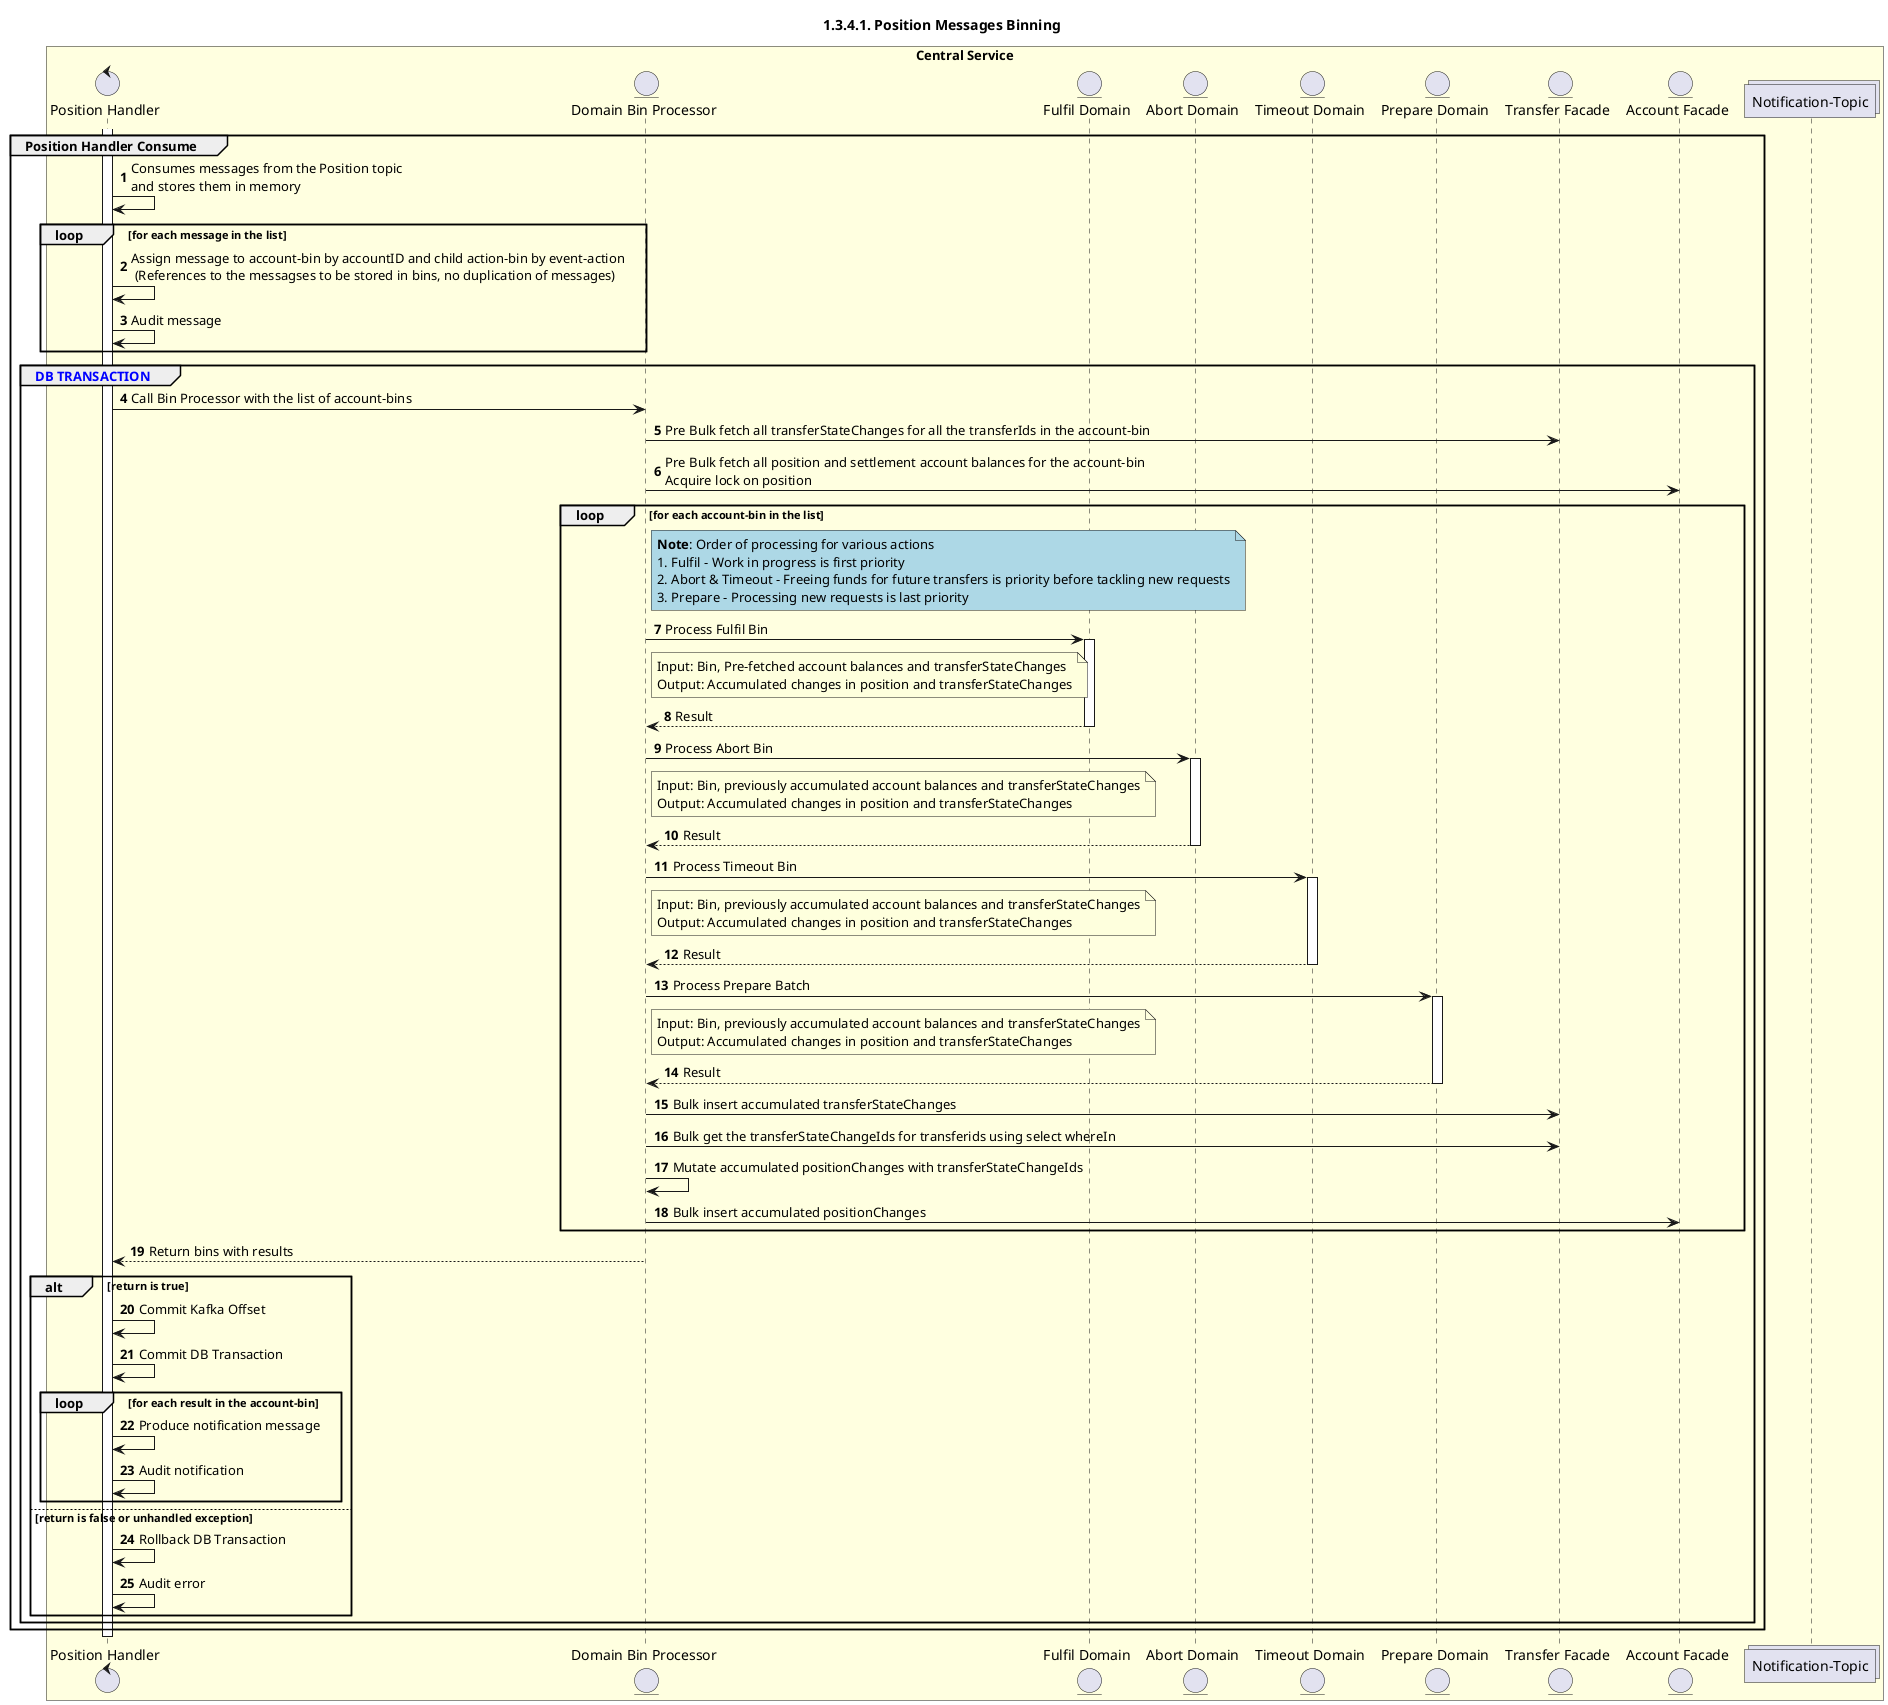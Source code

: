 /'*****
 License
 --------------
 Copyright © 2017 Bill & Melinda Gates Foundation
 The Mojaloop files are made available by the Bill & Melinda Gates Foundation under the Apache License, Version 2.0 (the "License") and you may not use these files except in compliance with the License. You may obtain a copy of the License at
 http://www.apache.org/licenses/LICENSE-2.0
 Unless required by applicable law or agreed to in writing, the Mojaloop files are distributed on an "AS IS" BASIS, WITHOUT WARRANTIES OR CONDITIONS OF ANY KIND, either express or implied. See the License for the specific language governing permissions and limitations under the License.
 Contributors
 --------------
 This is the official list of the Mojaloop project contributors for this file.
 Names of the original copyright holders (individuals or organizations)
 should be listed with a '*' in the first column. People who have
 contributed from an organization can be listed under the organization
 that actually holds the copyright for their contributions (see the
 Gates Foundation organization for an example). Those individuals should have
 their names indented and be marked with a '-'. Email address can be added
 optionally within square brackets <email>.
 * Gates Foundation
 - Name Surname <name.surname@gatesfoundation.com>

 * Vijay Kumar Guthi <vijaya.guthi@infitx.com>

 --------------
 ******'/

@startuml
' declate title
title 1.3.4.1. Position Messages Binning

autonumber

' Actor Keys:
'   boundary - APIs/Interfaces, etc
'   collections - Kafka Topics
'   control - Kafka Consumers
'   entity - Database Access Objects
'   database - Database Persistence Store

' declare actors
control "Position Handler" as POS_HANDLER

entity "Domain Bin Processor" as BIN_PROCESSOR
entity "Prepare Domain" as DOMAIN_PREPARE
entity "Fulfil Domain" as DOMAIN_FULFIL
entity "Abort Domain" as DOMAIN_ABORT
entity "Timeout Domain" as DOMAIN_TIMEOUT
entity "Transfer Facade" as FACADE_TRANSFER
entity "Account Facade" as FACADE_ACCOUNT
collections "Notification-Topic" as TOPIC_NOTIFICATIONS
' database "Central Store" as DB

box "Central Service" #LightYellow
    participant POS_HANDLER
    participant BIN_PROCESSOR
    participant DOMAIN_FULFIL
    participant DOMAIN_ABORT
    participant DOMAIN_TIMEOUT
    participant DOMAIN_PREPARE
    participant FACADE_TRANSFER
    participant FACADE_ACCOUNT
    ' participant DB
    participant TOPIC_NOTIFICATIONS
end box

' start flow
activate POS_HANDLER
group Position Handler Consume
    POS_HANDLER -> POS_HANDLER: Consumes messages from the Position topic \nand stores them in memory
    loop for each message in the list
        POS_HANDLER -> POS_HANDLER: Assign message to account-bin by accountID and child action-bin by event-action\n (References to the messagses to be stored in bins, no duplication of messages)
        POS_HANDLER -> POS_HANDLER: Audit message
    end
    group <color #blue>DB TRANSACTION</color>
        POS_HANDLER -> BIN_PROCESSOR: Call Bin Processor with the list of account-bins
        
        BIN_PROCESSOR -> FACADE_TRANSFER: Pre Bulk fetch all transferStateChanges for all the transferIds in the account-bin
        BIN_PROCESSOR -> FACADE_ACCOUNT: Pre Bulk fetch all position and settlement account balances for the account-bin\nAcquire lock on position

        loop for each account-bin in the list
            note right of BIN_PROCESSOR #lightblue
                **Note**: Order of processing for various actions
                1. Fulfil - Work in progress is first priority
                2. Abort & Timeout - Freeing funds for future transfers is priority before tackling new requests
                3. Prepare - Processing new requests is last priority
            end note

            BIN_PROCESSOR -> DOMAIN_FULFIL: Process Fulfil Bin
            note right of BIN_PROCESSOR
                Input: Bin, Pre-fetched account balances and transferStateChanges
                Output: Accumulated changes in position and transferStateChanges
            end note
            activate DOMAIN_FULFIL
            DOMAIN_FULFIL --> BIN_PROCESSOR: Result
            deactivate DOMAIN_FULFIL

            BIN_PROCESSOR -> DOMAIN_ABORT: Process Abort Bin
            note right of BIN_PROCESSOR
                Input: Bin, previously accumulated account balances and transferStateChanges
                Output: Accumulated changes in position and transferStateChanges
            end note
            activate DOMAIN_ABORT
            DOMAIN_ABORT --> BIN_PROCESSOR: Result
            deactivate DOMAIN_ABORT

            BIN_PROCESSOR -> DOMAIN_TIMEOUT: Process Timeout Bin
            note right of BIN_PROCESSOR
                Input: Bin, previously accumulated account balances and transferStateChanges
                Output: Accumulated changes in position and transferStateChanges
            end note
            activate DOMAIN_TIMEOUT
            DOMAIN_TIMEOUT --> BIN_PROCESSOR: Result
            deactivate DOMAIN_TIMEOUT

            BIN_PROCESSOR -> DOMAIN_PREPARE: Process Prepare Batch
            note right of BIN_PROCESSOR
                Input: Bin, previously accumulated account balances and transferStateChanges
                Output: Accumulated changes in position and transferStateChanges
            end note
            activate DOMAIN_PREPARE
            DOMAIN_PREPARE --> BIN_PROCESSOR: Result
            deactivate DOMAIN_PREPARE
            BIN_PROCESSOR -> FACADE_TRANSFER: Bulk insert accumulated transferStateChanges
            BIN_PROCESSOR -> FACADE_TRANSFER: Bulk get the transferStateChangeIds for transferids using select whereIn
            BIN_PROCESSOR -> BIN_PROCESSOR: Mutate accumulated positionChanges with transferStateChangeIds
            BIN_PROCESSOR -> FACADE_ACCOUNT: Bulk insert accumulated positionChanges
        end
        
        BIN_PROCESSOR --> POS_HANDLER: Return bins with results
        alt return is true
            POS_HANDLER -> POS_HANDLER: Commit Kafka Offset
            POS_HANDLER -> POS_HANDLER: Commit DB Transaction
            loop for each result in the account-bin
                POS_HANDLER -> POS_HANDLER: Produce notification message
                POS_HANDLER -> POS_HANDLER: Audit notification
            end
        else return is false or unhandled exception
            POS_HANDLER -> POS_HANDLER: Rollback DB Transaction
            POS_HANDLER -> POS_HANDLER: Audit error
        end
    end
end
deactivate POS_HANDLER
@enduml
